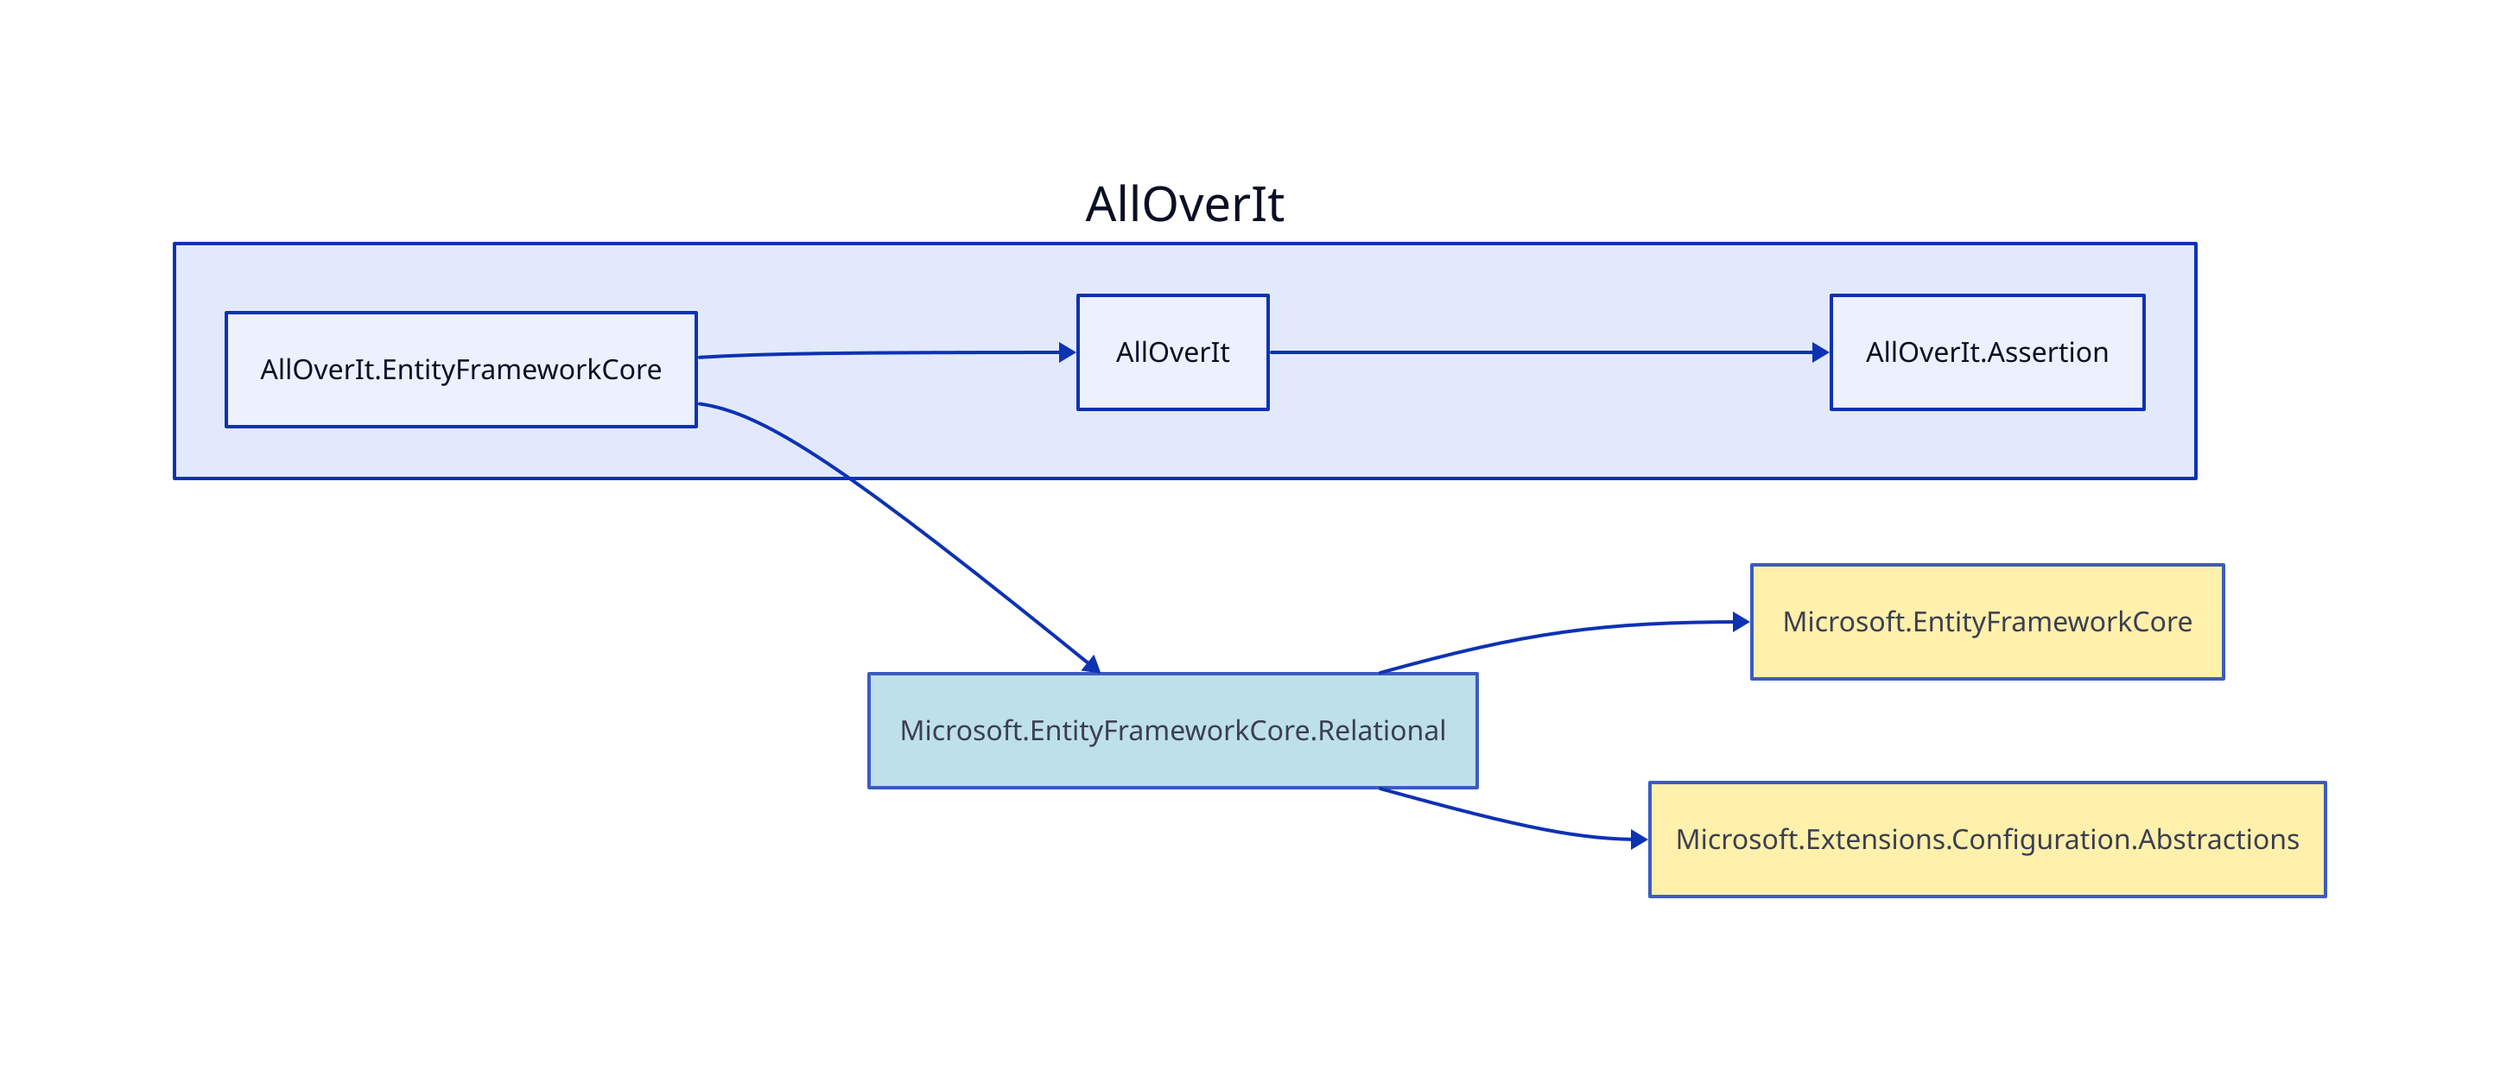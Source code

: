 direction: right

aoi: AllOverIt
aoi.alloverit-entityframeworkcore: AllOverIt.EntityFrameworkCore
microsoft-entityframeworkcore-relational: Microsoft.EntityFrameworkCore.Relational
microsoft-entityframeworkcore-relational.style.fill: "#ADD8E6"
microsoft-entityframeworkcore-relational.style.opacity: 0.8
microsoft-entityframeworkcore: Microsoft.EntityFrameworkCore
microsoft-entityframeworkcore.style.fill: "#FFEC96"
microsoft-entityframeworkcore.style.opacity: 0.8
microsoft-entityframeworkcore <- microsoft-entityframeworkcore-relational
microsoft-extensions-configuration-abstractions: Microsoft.Extensions.Configuration.Abstractions
microsoft-extensions-configuration-abstractions.style.fill: "#FFEC96"
microsoft-extensions-configuration-abstractions.style.opacity: 0.8
microsoft-extensions-configuration-abstractions <- microsoft-entityframeworkcore-relational
microsoft-entityframeworkcore-relational <- aoi.alloverit-entityframeworkcore
aoi.alloverit: AllOverIt
aoi.alloverit-assertion: AllOverIt.Assertion
aoi.alloverit-assertion <- aoi.alloverit
aoi.alloverit <- aoi.alloverit-entityframeworkcore
